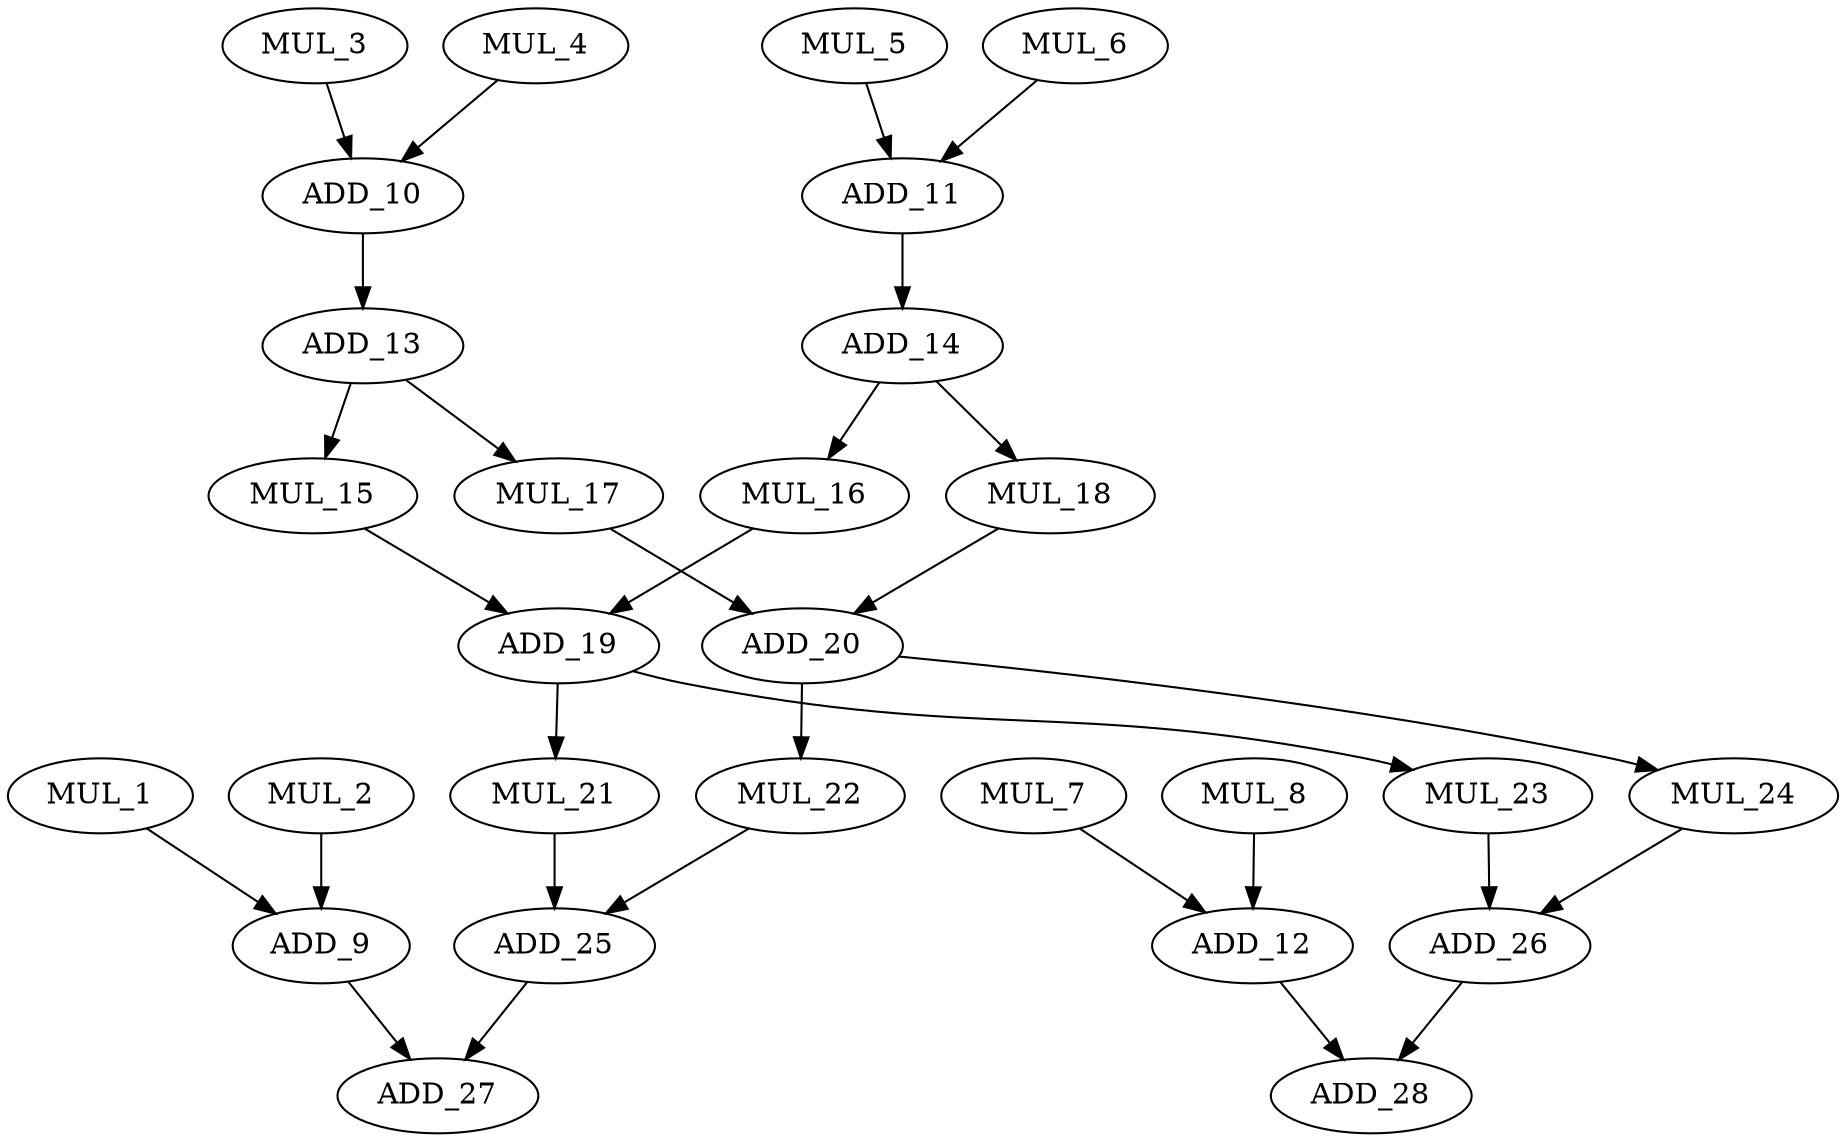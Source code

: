 digraph "arf" {
MUL_1 [label=MUL_1];
MUL_2 [label=MUL_2];
MUL_3 [label=MUL_3];
MUL_4 [label=MUL_4];
MUL_5 [label=MUL_5];
MUL_6 [label=MUL_6];
MUL_7 [label=MUL_7];
MUL_8 [label=MUL_8];
ADD_9 [label=ADD_9];
ADD_10 [label=ADD_10];
ADD_11 [label=ADD_11];
ADD_12 [label=ADD_12];
ADD_13 [label=ADD_13];
ADD_14 [label=ADD_14];
MUL_15 [label=MUL_15];
MUL_16 [label=MUL_16];
MUL_17 [label=MUL_17];
MUL_18 [label=MUL_18];
ADD_19 [label=ADD_19];
ADD_20 [label=ADD_20];
MUL_21 [label=MUL_21];
MUL_22 [label=MUL_22];
MUL_23 [label=MUL_23];
MUL_24 [label=MUL_24];
ADD_25 [label=ADD_25];
ADD_26 [label=ADD_26];
ADD_27 [label=ADD_27];
ADD_28 [label=ADD_28];
MUL_1 -> ADD_9  [key=0, name=0];
MUL_2 -> ADD_9  [key=0, name=1];
MUL_3 -> ADD_10  [key=0, name=2];
MUL_4 -> ADD_10  [key=0, name=3];
MUL_5 -> ADD_11  [key=0, name=4];
MUL_6 -> ADD_11  [key=0, name=5];
MUL_7 -> ADD_12  [key=0, name=6];
MUL_8 -> ADD_12  [key=0, name=7];
ADD_9 -> ADD_27  [key=0, name=8];
ADD_10 -> ADD_13  [key=0, name=9];
ADD_11 -> ADD_14  [key=0, name=10];
ADD_12 -> ADD_28  [key=0, name=11];
ADD_13 -> MUL_15  [key=0, name=12];
ADD_13 -> MUL_17  [key=0, name=13];
ADD_14 -> MUL_16  [key=0, name=14];
ADD_14 -> MUL_18  [key=0, name=15];
MUL_15 -> ADD_19  [key=0, name=16];
MUL_16 -> ADD_19  [key=0, name=17];
MUL_17 -> ADD_20  [key=0, name=18];
MUL_18 -> ADD_20  [key=0, name=19];
ADD_19 -> MUL_21  [key=0, name=20];
ADD_19 -> MUL_23  [key=0, name=21];
ADD_20 -> MUL_22  [key=0, name=22];
ADD_20 -> MUL_24  [key=0, name=23];
MUL_21 -> ADD_25  [key=0, name=24];
MUL_22 -> ADD_25  [key=0, name=25];
MUL_23 -> ADD_26  [key=0, name=26];
MUL_24 -> ADD_26  [key=0, name=27];
ADD_25 -> ADD_27  [key=0, name=28];
ADD_26 -> ADD_28  [key=0, name=29];
}
